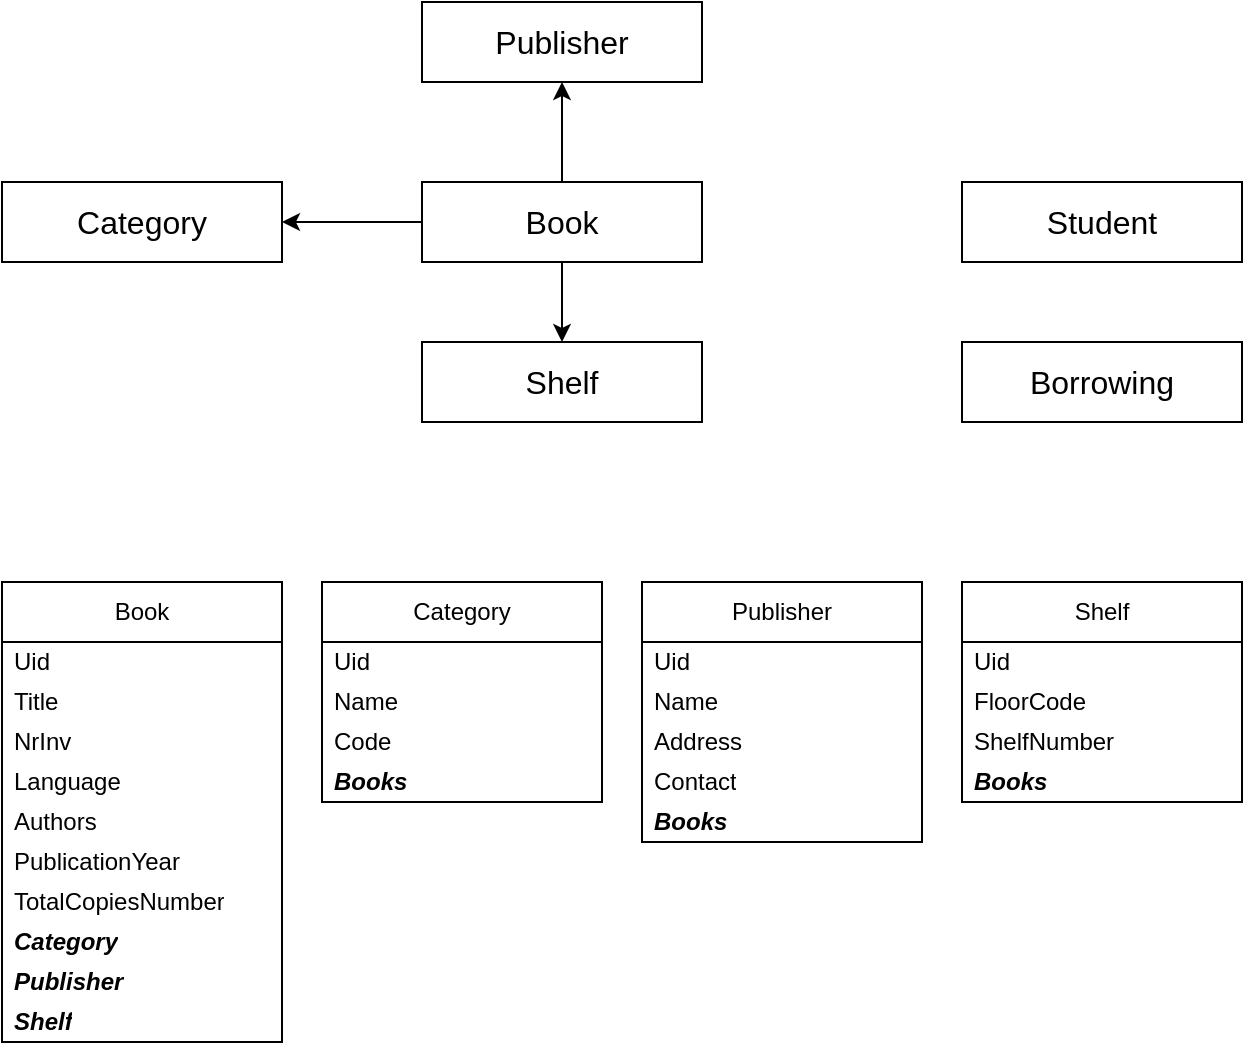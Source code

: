 <mxfile version="21.0.10" type="github"><diagram name="Page-1" id="0qqJjQdmh-g0zmKW5GGT"><mxGraphModel dx="989" dy="527" grid="1" gridSize="10" guides="1" tooltips="1" connect="1" arrows="1" fold="1" page="1" pageScale="1" pageWidth="827" pageHeight="1169" math="0" shadow="0"><root><mxCell id="0"/><mxCell id="1" parent="0"/><mxCell id="_eT4DqlTUatACnHYPHLl-3" value="" style="edgeStyle=orthogonalEdgeStyle;rounded=0;orthogonalLoop=1;jettySize=auto;html=1;" edge="1" parent="1" source="_eT4DqlTUatACnHYPHLl-1" target="_eT4DqlTUatACnHYPHLl-2"><mxGeometry relative="1" as="geometry"/></mxCell><mxCell id="_eT4DqlTUatACnHYPHLl-5" value="" style="edgeStyle=orthogonalEdgeStyle;rounded=0;orthogonalLoop=1;jettySize=auto;html=1;" edge="1" parent="1" source="_eT4DqlTUatACnHYPHLl-1" target="_eT4DqlTUatACnHYPHLl-4"><mxGeometry relative="1" as="geometry"/></mxCell><mxCell id="_eT4DqlTUatACnHYPHLl-8" value="" style="edgeStyle=orthogonalEdgeStyle;rounded=0;orthogonalLoop=1;jettySize=auto;html=1;" edge="1" parent="1" source="_eT4DqlTUatACnHYPHLl-1" target="_eT4DqlTUatACnHYPHLl-7"><mxGeometry relative="1" as="geometry"/></mxCell><mxCell id="_eT4DqlTUatACnHYPHLl-1" value="&lt;font style=&quot;font-size: 16px;&quot;&gt;Book&lt;/font&gt;" style="rounded=0;whiteSpace=wrap;html=1;" vertex="1" parent="1"><mxGeometry x="250" y="160" width="140" height="40" as="geometry"/></mxCell><mxCell id="_eT4DqlTUatACnHYPHLl-2" value="&lt;font style=&quot;font-size: 16px;&quot;&gt;Publisher&lt;/font&gt;" style="whiteSpace=wrap;html=1;rounded=0;" vertex="1" parent="1"><mxGeometry x="250" y="70" width="140" height="40" as="geometry"/></mxCell><mxCell id="_eT4DqlTUatACnHYPHLl-4" value="&lt;font style=&quot;font-size: 16px;&quot;&gt;Category&lt;/font&gt;" style="whiteSpace=wrap;html=1;rounded=0;" vertex="1" parent="1"><mxGeometry x="40" y="160" width="140" height="40" as="geometry"/></mxCell><mxCell id="_eT4DqlTUatACnHYPHLl-7" value="&lt;font style=&quot;font-size: 16px;&quot;&gt;Shelf&lt;/font&gt;" style="rounded=0;whiteSpace=wrap;html=1;" vertex="1" parent="1"><mxGeometry x="250" y="240" width="140" height="40" as="geometry"/></mxCell><mxCell id="_eT4DqlTUatACnHYPHLl-9" value="&lt;font style=&quot;font-size: 16px;&quot;&gt;Student&lt;/font&gt;" style="rounded=0;whiteSpace=wrap;html=1;" vertex="1" parent="1"><mxGeometry x="520" y="160" width="140" height="40" as="geometry"/></mxCell><mxCell id="_eT4DqlTUatACnHYPHLl-10" value="&lt;font style=&quot;font-size: 16px;&quot;&gt;Borrowing&lt;/font&gt;" style="rounded=0;whiteSpace=wrap;html=1;" vertex="1" parent="1"><mxGeometry x="520" y="240" width="140" height="40" as="geometry"/></mxCell><mxCell id="_eT4DqlTUatACnHYPHLl-11" value="Book" style="swimlane;fontStyle=0;childLayout=stackLayout;horizontal=1;startSize=30;horizontalStack=0;resizeParent=1;resizeParentMax=0;resizeLast=0;collapsible=1;marginBottom=0;whiteSpace=wrap;html=1;" vertex="1" parent="1"><mxGeometry x="40" y="360" width="140" height="230" as="geometry"><mxRectangle x="40" y="360" width="60" height="30" as="alternateBounds"/></mxGeometry></mxCell><mxCell id="_eT4DqlTUatACnHYPHLl-12" value="Uid" style="text;strokeColor=none;fillColor=none;align=left;verticalAlign=middle;spacingLeft=4;spacingRight=4;overflow=hidden;points=[[0,0.5],[1,0.5]];portConstraint=eastwest;rotatable=0;whiteSpace=wrap;html=1;" vertex="1" parent="_eT4DqlTUatACnHYPHLl-11"><mxGeometry y="30" width="140" height="20" as="geometry"/></mxCell><mxCell id="_eT4DqlTUatACnHYPHLl-13" value="Title" style="text;strokeColor=none;fillColor=none;align=left;verticalAlign=middle;spacingLeft=4;spacingRight=4;overflow=hidden;points=[[0,0.5],[1,0.5]];portConstraint=eastwest;rotatable=0;whiteSpace=wrap;html=1;" vertex="1" parent="_eT4DqlTUatACnHYPHLl-11"><mxGeometry y="50" width="140" height="20" as="geometry"/></mxCell><mxCell id="_eT4DqlTUatACnHYPHLl-14" value="NrInv" style="text;strokeColor=none;fillColor=none;align=left;verticalAlign=middle;spacingLeft=4;spacingRight=4;overflow=hidden;points=[[0,0.5],[1,0.5]];portConstraint=eastwest;rotatable=0;whiteSpace=wrap;html=1;" vertex="1" parent="_eT4DqlTUatACnHYPHLl-11"><mxGeometry y="70" width="140" height="20" as="geometry"/></mxCell><mxCell id="_eT4DqlTUatACnHYPHLl-15" value="Language" style="text;strokeColor=none;fillColor=none;align=left;verticalAlign=middle;spacingLeft=4;spacingRight=4;overflow=hidden;points=[[0,0.5],[1,0.5]];portConstraint=eastwest;rotatable=0;whiteSpace=wrap;html=1;" vertex="1" parent="_eT4DqlTUatACnHYPHLl-11"><mxGeometry y="90" width="140" height="20" as="geometry"/></mxCell><mxCell id="_eT4DqlTUatACnHYPHLl-16" value="Authors" style="text;strokeColor=none;fillColor=none;align=left;verticalAlign=middle;spacingLeft=4;spacingRight=4;overflow=hidden;points=[[0,0.5],[1,0.5]];portConstraint=eastwest;rotatable=0;whiteSpace=wrap;html=1;" vertex="1" parent="_eT4DqlTUatACnHYPHLl-11"><mxGeometry y="110" width="140" height="20" as="geometry"/></mxCell><mxCell id="_eT4DqlTUatACnHYPHLl-17" value="PublicationYear" style="text;strokeColor=none;fillColor=none;align=left;verticalAlign=middle;spacingLeft=4;spacingRight=4;overflow=hidden;points=[[0,0.5],[1,0.5]];portConstraint=eastwest;rotatable=0;whiteSpace=wrap;html=1;" vertex="1" parent="_eT4DqlTUatACnHYPHLl-11"><mxGeometry y="130" width="140" height="20" as="geometry"/></mxCell><mxCell id="_eT4DqlTUatACnHYPHLl-18" value="TotalCopiesNumber" style="text;strokeColor=none;fillColor=none;align=left;verticalAlign=middle;spacingLeft=4;spacingRight=4;overflow=hidden;points=[[0,0.5],[1,0.5]];portConstraint=eastwest;rotatable=0;whiteSpace=wrap;html=1;" vertex="1" parent="_eT4DqlTUatACnHYPHLl-11"><mxGeometry y="150" width="140" height="20" as="geometry"/></mxCell><mxCell id="_eT4DqlTUatACnHYPHLl-19" value="&lt;b&gt;&lt;i&gt;Category&lt;/i&gt;&lt;/b&gt;" style="text;strokeColor=none;fillColor=none;align=left;verticalAlign=middle;spacingLeft=4;spacingRight=4;overflow=hidden;points=[[0,0.5],[1,0.5]];portConstraint=eastwest;rotatable=0;whiteSpace=wrap;html=1;" vertex="1" parent="_eT4DqlTUatACnHYPHLl-11"><mxGeometry y="170" width="140" height="20" as="geometry"/></mxCell><mxCell id="_eT4DqlTUatACnHYPHLl-42" value="&lt;b&gt;&lt;i&gt;Publisher&lt;/i&gt;&lt;/b&gt;" style="text;strokeColor=none;fillColor=none;align=left;verticalAlign=middle;spacingLeft=4;spacingRight=4;overflow=hidden;points=[[0,0.5],[1,0.5]];portConstraint=eastwest;rotatable=0;whiteSpace=wrap;html=1;" vertex="1" parent="_eT4DqlTUatACnHYPHLl-11"><mxGeometry y="190" width="140" height="20" as="geometry"/></mxCell><mxCell id="_eT4DqlTUatACnHYPHLl-43" value="&lt;b&gt;&lt;i&gt;Shelf&lt;/i&gt;&lt;/b&gt;" style="text;strokeColor=none;fillColor=none;align=left;verticalAlign=middle;spacingLeft=4;spacingRight=4;overflow=hidden;points=[[0,0.5],[1,0.5]];portConstraint=eastwest;rotatable=0;whiteSpace=wrap;html=1;" vertex="1" parent="_eT4DqlTUatACnHYPHLl-11"><mxGeometry y="210" width="140" height="20" as="geometry"/></mxCell><mxCell id="_eT4DqlTUatACnHYPHLl-20" value="Category" style="swimlane;fontStyle=0;childLayout=stackLayout;horizontal=1;startSize=30;horizontalStack=0;resizeParent=1;resizeParentMax=0;resizeLast=0;collapsible=1;marginBottom=0;whiteSpace=wrap;html=1;" vertex="1" parent="1"><mxGeometry x="200" y="360" width="140" height="110" as="geometry"><mxRectangle x="40" y="360" width="60" height="30" as="alternateBounds"/></mxGeometry></mxCell><mxCell id="_eT4DqlTUatACnHYPHLl-21" value="Uid" style="text;strokeColor=none;fillColor=none;align=left;verticalAlign=middle;spacingLeft=4;spacingRight=4;overflow=hidden;points=[[0,0.5],[1,0.5]];portConstraint=eastwest;rotatable=0;whiteSpace=wrap;html=1;" vertex="1" parent="_eT4DqlTUatACnHYPHLl-20"><mxGeometry y="30" width="140" height="20" as="geometry"/></mxCell><mxCell id="_eT4DqlTUatACnHYPHLl-22" value="Name" style="text;strokeColor=none;fillColor=none;align=left;verticalAlign=middle;spacingLeft=4;spacingRight=4;overflow=hidden;points=[[0,0.5],[1,0.5]];portConstraint=eastwest;rotatable=0;whiteSpace=wrap;html=1;" vertex="1" parent="_eT4DqlTUatACnHYPHLl-20"><mxGeometry y="50" width="140" height="20" as="geometry"/></mxCell><mxCell id="_eT4DqlTUatACnHYPHLl-23" value="Code" style="text;strokeColor=none;fillColor=none;align=left;verticalAlign=middle;spacingLeft=4;spacingRight=4;overflow=hidden;points=[[0,0.5],[1,0.5]];portConstraint=eastwest;rotatable=0;whiteSpace=wrap;html=1;" vertex="1" parent="_eT4DqlTUatACnHYPHLl-20"><mxGeometry y="70" width="140" height="20" as="geometry"/></mxCell><mxCell id="_eT4DqlTUatACnHYPHLl-28" value="Books" style="text;strokeColor=none;fillColor=none;align=left;verticalAlign=middle;spacingLeft=4;spacingRight=4;overflow=hidden;points=[[0,0.5],[1,0.5]];portConstraint=eastwest;rotatable=0;whiteSpace=wrap;html=1;fontStyle=3" vertex="1" parent="_eT4DqlTUatACnHYPHLl-20"><mxGeometry y="90" width="140" height="20" as="geometry"/></mxCell><mxCell id="_eT4DqlTUatACnHYPHLl-30" value="Publisher" style="swimlane;fontStyle=0;childLayout=stackLayout;horizontal=1;startSize=30;horizontalStack=0;resizeParent=1;resizeParentMax=0;resizeLast=0;collapsible=1;marginBottom=0;whiteSpace=wrap;html=1;" vertex="1" parent="1"><mxGeometry x="360" y="360" width="140" height="130" as="geometry"><mxRectangle x="40" y="360" width="60" height="30" as="alternateBounds"/></mxGeometry></mxCell><mxCell id="_eT4DqlTUatACnHYPHLl-31" value="Uid" style="text;strokeColor=none;fillColor=none;align=left;verticalAlign=middle;spacingLeft=4;spacingRight=4;overflow=hidden;points=[[0,0.5],[1,0.5]];portConstraint=eastwest;rotatable=0;whiteSpace=wrap;html=1;" vertex="1" parent="_eT4DqlTUatACnHYPHLl-30"><mxGeometry y="30" width="140" height="20" as="geometry"/></mxCell><mxCell id="_eT4DqlTUatACnHYPHLl-32" value="Name" style="text;strokeColor=none;fillColor=none;align=left;verticalAlign=middle;spacingLeft=4;spacingRight=4;overflow=hidden;points=[[0,0.5],[1,0.5]];portConstraint=eastwest;rotatable=0;whiteSpace=wrap;html=1;" vertex="1" parent="_eT4DqlTUatACnHYPHLl-30"><mxGeometry y="50" width="140" height="20" as="geometry"/></mxCell><mxCell id="_eT4DqlTUatACnHYPHLl-33" value="Address" style="text;strokeColor=none;fillColor=none;align=left;verticalAlign=middle;spacingLeft=4;spacingRight=4;overflow=hidden;points=[[0,0.5],[1,0.5]];portConstraint=eastwest;rotatable=0;whiteSpace=wrap;html=1;" vertex="1" parent="_eT4DqlTUatACnHYPHLl-30"><mxGeometry y="70" width="140" height="20" as="geometry"/></mxCell><mxCell id="_eT4DqlTUatACnHYPHLl-35" value="Contact" style="text;strokeColor=none;fillColor=none;align=left;verticalAlign=middle;spacingLeft=4;spacingRight=4;overflow=hidden;points=[[0,0.5],[1,0.5]];portConstraint=eastwest;rotatable=0;whiteSpace=wrap;html=1;" vertex="1" parent="_eT4DqlTUatACnHYPHLl-30"><mxGeometry y="90" width="140" height="20" as="geometry"/></mxCell><mxCell id="_eT4DqlTUatACnHYPHLl-34" value="Books" style="text;strokeColor=none;fillColor=none;align=left;verticalAlign=middle;spacingLeft=4;spacingRight=4;overflow=hidden;points=[[0,0.5],[1,0.5]];portConstraint=eastwest;rotatable=0;whiteSpace=wrap;html=1;fontStyle=3" vertex="1" parent="_eT4DqlTUatACnHYPHLl-30"><mxGeometry y="110" width="140" height="20" as="geometry"/></mxCell><mxCell id="_eT4DqlTUatACnHYPHLl-36" value="Shelf" style="swimlane;fontStyle=0;childLayout=stackLayout;horizontal=1;startSize=30;horizontalStack=0;resizeParent=1;resizeParentMax=0;resizeLast=0;collapsible=1;marginBottom=0;whiteSpace=wrap;html=1;" vertex="1" parent="1"><mxGeometry x="520" y="360" width="140" height="110" as="geometry"><mxRectangle x="40" y="360" width="60" height="30" as="alternateBounds"/></mxGeometry></mxCell><mxCell id="_eT4DqlTUatACnHYPHLl-37" value="Uid" style="text;strokeColor=none;fillColor=none;align=left;verticalAlign=middle;spacingLeft=4;spacingRight=4;overflow=hidden;points=[[0,0.5],[1,0.5]];portConstraint=eastwest;rotatable=0;whiteSpace=wrap;html=1;" vertex="1" parent="_eT4DqlTUatACnHYPHLl-36"><mxGeometry y="30" width="140" height="20" as="geometry"/></mxCell><mxCell id="_eT4DqlTUatACnHYPHLl-38" value="FloorCode" style="text;strokeColor=none;fillColor=none;align=left;verticalAlign=middle;spacingLeft=4;spacingRight=4;overflow=hidden;points=[[0,0.5],[1,0.5]];portConstraint=eastwest;rotatable=0;whiteSpace=wrap;html=1;" vertex="1" parent="_eT4DqlTUatACnHYPHLl-36"><mxGeometry y="50" width="140" height="20" as="geometry"/></mxCell><mxCell id="_eT4DqlTUatACnHYPHLl-39" value="ShelfNumber" style="text;strokeColor=none;fillColor=none;align=left;verticalAlign=middle;spacingLeft=4;spacingRight=4;overflow=hidden;points=[[0,0.5],[1,0.5]];portConstraint=eastwest;rotatable=0;whiteSpace=wrap;html=1;" vertex="1" parent="_eT4DqlTUatACnHYPHLl-36"><mxGeometry y="70" width="140" height="20" as="geometry"/></mxCell><mxCell id="_eT4DqlTUatACnHYPHLl-41" value="Books" style="text;strokeColor=none;fillColor=none;align=left;verticalAlign=middle;spacingLeft=4;spacingRight=4;overflow=hidden;points=[[0,0.5],[1,0.5]];portConstraint=eastwest;rotatable=0;whiteSpace=wrap;html=1;fontStyle=3" vertex="1" parent="_eT4DqlTUatACnHYPHLl-36"><mxGeometry y="90" width="140" height="20" as="geometry"/></mxCell></root></mxGraphModel></diagram></mxfile>
